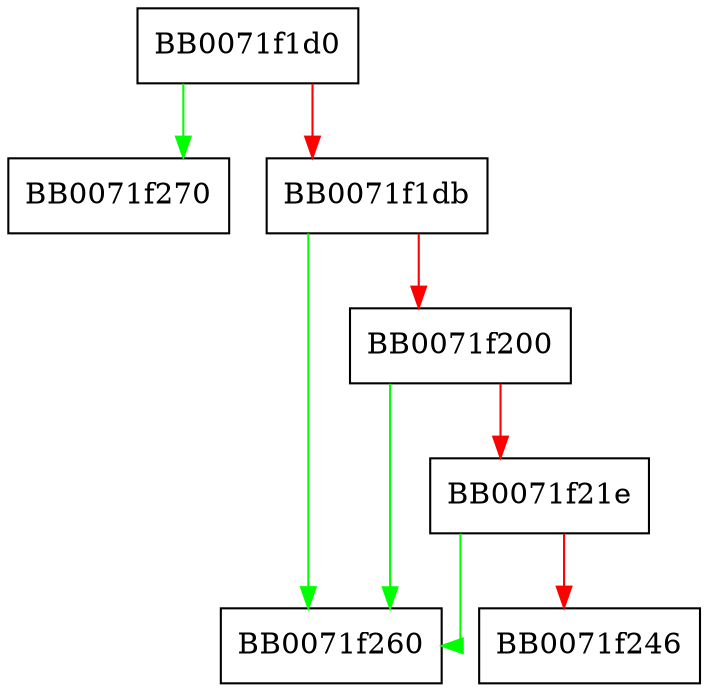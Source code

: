 digraph ndef_prefix {
  node [shape="box"];
  graph [splines=ortho];
  BB0071f1d0 -> BB0071f270 [color="green"];
  BB0071f1d0 -> BB0071f1db [color="red"];
  BB0071f1db -> BB0071f260 [color="green"];
  BB0071f1db -> BB0071f200 [color="red"];
  BB0071f200 -> BB0071f260 [color="green"];
  BB0071f200 -> BB0071f21e [color="red"];
  BB0071f21e -> BB0071f260 [color="green"];
  BB0071f21e -> BB0071f246 [color="red"];
}